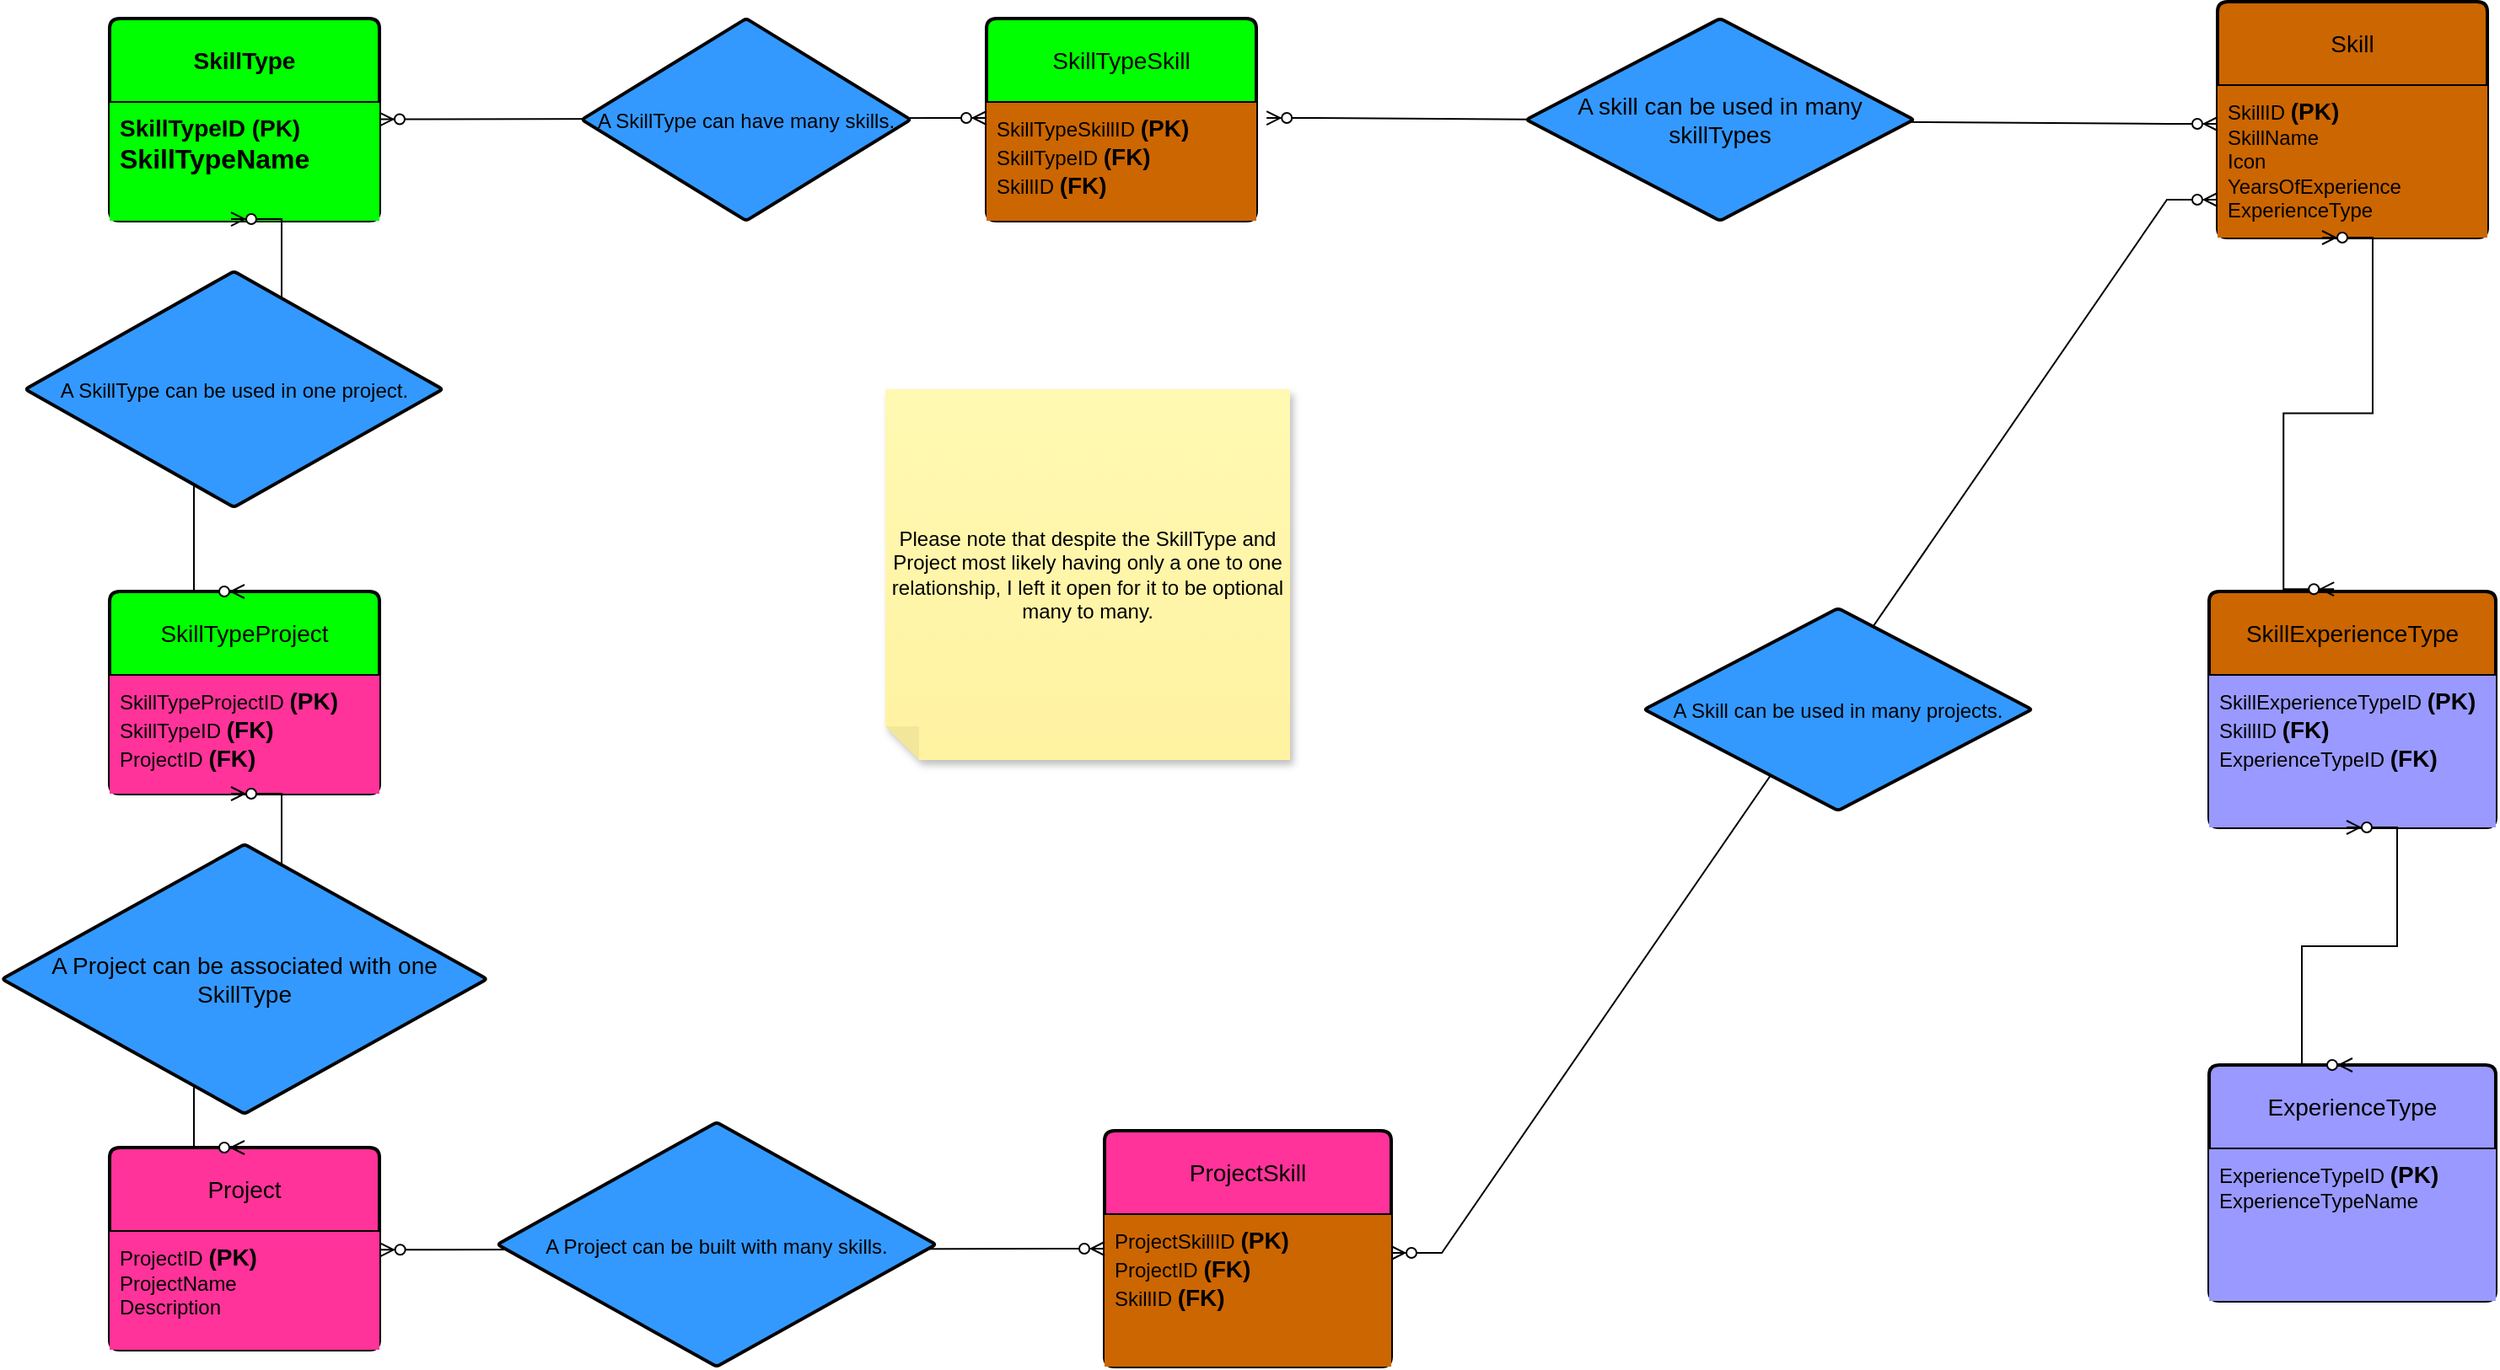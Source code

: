 <mxfile version="24.9.0">
  <diagram id="R2lEEEUBdFMjLlhIrx00" name="Page-1">
    <mxGraphModel dx="2130" dy="781" grid="1" gridSize="10" guides="1" tooltips="1" connect="1" arrows="1" fold="1" page="1" pageScale="1" pageWidth="850" pageHeight="1100" math="0" shadow="0" extFonts="Permanent Marker^https://fonts.googleapis.com/css?family=Permanent+Marker">
      <root>
        <mxCell id="0" />
        <mxCell id="1" parent="0" />
        <mxCell id="2te_wfa_4X3YV4hR2Sw0-1" value="Skill" style="swimlane;childLayout=stackLayout;horizontal=1;startSize=50;horizontalStack=0;rounded=1;fontSize=14;fontStyle=0;strokeWidth=2;resizeParent=0;resizeLast=1;shadow=0;dashed=0;align=center;arcSize=4;whiteSpace=wrap;html=1;fillColor=#CC6600;" parent="1" vertex="1">
          <mxGeometry x="1260" y="50" width="160" height="140" as="geometry" />
        </mxCell>
        <mxCell id="2te_wfa_4X3YV4hR2Sw0-2" value="SkillID&amp;nbsp;&lt;b&gt;&lt;font style=&quot;font-size: 14px;&quot;&gt;(PK)&lt;/font&gt;&lt;/b&gt;&lt;div&gt;SkillName&lt;/div&gt;&lt;div&gt;Icon&lt;/div&gt;&lt;div&gt;YearsOfExperience&lt;/div&gt;&lt;div&gt;ExperienceType&lt;/div&gt;" style="align=left;strokeColor=none;fillColor=#CC6600;spacingLeft=4;fontSize=12;verticalAlign=top;resizable=0;rotatable=0;part=1;html=1;" parent="2te_wfa_4X3YV4hR2Sw0-1" vertex="1">
          <mxGeometry y="50" width="160" height="90" as="geometry" />
        </mxCell>
        <mxCell id="2te_wfa_4X3YV4hR2Sw0-3" value="ProjectSkill" style="swimlane;childLayout=stackLayout;horizontal=1;startSize=50;horizontalStack=0;rounded=1;fontSize=14;fontStyle=0;strokeWidth=2;resizeParent=0;resizeLast=1;shadow=0;dashed=0;align=center;arcSize=4;whiteSpace=wrap;html=1;fillColor=#FF3399;" parent="1" vertex="1">
          <mxGeometry x="600" y="720" width="170" height="140" as="geometry" />
        </mxCell>
        <mxCell id="2te_wfa_4X3YV4hR2Sw0-4" value="ProjectSkillID&amp;nbsp;&lt;b&gt;&lt;font style=&quot;font-size: 14px;&quot;&gt;(PK)&lt;/font&gt;&lt;/b&gt;&lt;div&gt;ProjectID&amp;nbsp;&lt;b style=&quot;background-color: initial;&quot;&gt;&lt;font style=&quot;font-size: 14px;&quot;&gt;(FK)&lt;/font&gt;&lt;/b&gt;&lt;/div&gt;&lt;div&gt;SkillID&amp;nbsp;&lt;b style=&quot;background-color: initial;&quot;&gt;&lt;font style=&quot;font-size: 14px;&quot;&gt;(FK)&lt;/font&gt;&lt;/b&gt;&lt;/div&gt;" style="align=left;strokeColor=none;fillColor=#CC6600;spacingLeft=4;fontSize=12;verticalAlign=top;resizable=1;rotatable=0;part=1;html=1;" parent="2te_wfa_4X3YV4hR2Sw0-3" vertex="1">
          <mxGeometry y="50" width="170" height="90" as="geometry" />
        </mxCell>
        <mxCell id="2te_wfa_4X3YV4hR2Sw0-5" value="" style="edgeStyle=entityRelationEdgeStyle;fontSize=12;html=1;endArrow=ERzeroToMany;endFill=1;startArrow=ERzeroToMany;rounded=0;entryX=0;entryY=0.25;entryDx=0;entryDy=0;exitX=1.038;exitY=0.129;exitDx=0;exitDy=0;exitPerimeter=0;" parent="1" source="2te_wfa_4X3YV4hR2Sw0-15" target="2te_wfa_4X3YV4hR2Sw0-2" edge="1">
          <mxGeometry width="100" height="100" relative="1" as="geometry">
            <mxPoint x="850" y="123" as="sourcePoint" />
            <mxPoint x="230" y="590" as="targetPoint" />
            <Array as="points">
              <mxPoint x="60" y="530" />
            </Array>
          </mxGeometry>
        </mxCell>
        <mxCell id="2te_wfa_4X3YV4hR2Sw0-10" value="Project" style="swimlane;childLayout=stackLayout;horizontal=1;startSize=50;horizontalStack=0;rounded=1;fontSize=14;fontStyle=0;strokeWidth=2;resizeParent=0;resizeLast=1;shadow=0;dashed=0;align=center;arcSize=4;whiteSpace=wrap;html=1;fillColor=#FF3399;" parent="1" vertex="1">
          <mxGeometry x="10" y="730" width="160" height="120" as="geometry" />
        </mxCell>
        <mxCell id="2te_wfa_4X3YV4hR2Sw0-11" value="ProjectID&amp;nbsp;&lt;b&gt;&lt;font style=&quot;font-size: 14px;&quot;&gt;(PK)&lt;/font&gt;&lt;/b&gt;&lt;div&gt;ProjectName&lt;/div&gt;&lt;div&gt;Description&lt;/div&gt;&lt;div&gt;&lt;br&gt;&lt;/div&gt;" style="align=left;strokeColor=none;fillColor=#FF3399;spacingLeft=4;fontSize=12;verticalAlign=top;resizable=0;rotatable=0;part=1;html=1;" parent="2te_wfa_4X3YV4hR2Sw0-10" vertex="1">
          <mxGeometry y="50" width="160" height="70" as="geometry" />
        </mxCell>
        <mxCell id="2te_wfa_4X3YV4hR2Sw0-14" value="SkillTypeSkill" style="swimlane;childLayout=stackLayout;horizontal=1;startSize=50;horizontalStack=0;rounded=1;fontSize=14;fontStyle=0;strokeWidth=2;resizeParent=0;resizeLast=1;shadow=0;dashed=0;align=center;arcSize=4;whiteSpace=wrap;html=1;fillColor=#00FF00;" parent="1" vertex="1">
          <mxGeometry x="530" y="60" width="160" height="120" as="geometry" />
        </mxCell>
        <mxCell id="2te_wfa_4X3YV4hR2Sw0-15" value="SkillTypeSkillID&amp;nbsp;&lt;b&gt;&lt;font style=&quot;font-size: 14px;&quot;&gt;(PK)&lt;/font&gt;&lt;/b&gt;&lt;div&gt;SkillTypeID&amp;nbsp;&lt;b style=&quot;background-color: initial;&quot;&gt;&lt;font style=&quot;font-size: 14px;&quot;&gt;(FK)&lt;/font&gt;&lt;/b&gt;&lt;/div&gt;&lt;div&gt;SkillID&amp;nbsp;&lt;b style=&quot;background-color: initial;&quot;&gt;&lt;font style=&quot;font-size: 14px;&quot;&gt;(FK)&lt;/font&gt;&lt;/b&gt;&lt;/div&gt;" style="align=left;strokeColor=none;fillColor=#CC6600;spacingLeft=4;fontSize=12;verticalAlign=top;resizable=0;rotatable=0;part=1;html=1;" parent="2te_wfa_4X3YV4hR2Sw0-14" vertex="1">
          <mxGeometry y="50" width="160" height="70" as="geometry" />
        </mxCell>
        <mxCell id="2te_wfa_4X3YV4hR2Sw0-19" value="" style="edgeStyle=entityRelationEdgeStyle;fontSize=12;html=1;endArrow=ERzeroToMany;endFill=1;startArrow=ERzeroToMany;rounded=0;" parent="1" edge="1">
          <mxGeometry width="100" height="100" relative="1" as="geometry">
            <mxPoint x="170" y="119.76" as="sourcePoint" />
            <mxPoint x="530" y="119" as="targetPoint" />
            <Array as="points">
              <mxPoint x="-555" y="508.76" />
            </Array>
          </mxGeometry>
        </mxCell>
        <mxCell id="2te_wfa_4X3YV4hR2Sw0-20" value="&lt;b&gt;&lt;font style=&quot;font-size: 14px;&quot;&gt;SkillType&lt;/font&gt;&lt;/b&gt;" style="swimlane;childLayout=stackLayout;horizontal=1;startSize=50;horizontalStack=0;rounded=1;fontSize=14;fontStyle=0;strokeWidth=2;resizeParent=0;resizeLast=1;shadow=0;dashed=0;align=center;arcSize=4;whiteSpace=wrap;html=1;fillColor=#00FF00;" parent="1" vertex="1">
          <mxGeometry x="10" y="60" width="160" height="120" as="geometry" />
        </mxCell>
        <mxCell id="2te_wfa_4X3YV4hR2Sw0-21" value="&lt;b&gt;&lt;font style=&quot;font-size: 14px;&quot;&gt;SkillTypeID (PK)&lt;/font&gt;&lt;/b&gt;&lt;div&gt;&lt;b&gt;&lt;font size=&quot;3&quot;&gt;SkillTypeName&lt;/font&gt;&lt;/b&gt;&lt;/div&gt;" style="align=left;strokeColor=none;fillColor=#00FF00;spacingLeft=4;fontSize=12;verticalAlign=top;resizable=0;rotatable=0;part=1;html=1;" parent="2te_wfa_4X3YV4hR2Sw0-20" vertex="1">
          <mxGeometry y="50" width="160" height="70" as="geometry" />
        </mxCell>
        <mxCell id="2te_wfa_4X3YV4hR2Sw0-34" value="" style="edgeStyle=entityRelationEdgeStyle;fontSize=12;html=1;endArrow=ERzeroToMany;endFill=1;startArrow=ERzeroToMany;rounded=0;exitX=1.002;exitY=0.152;exitDx=0;exitDy=0;exitPerimeter=0;" parent="1" source="2te_wfa_4X3YV4hR2Sw0-11" edge="1">
          <mxGeometry width="100" height="100" relative="1" as="geometry">
            <mxPoint x="190" y="789.47" as="sourcePoint" />
            <mxPoint x="600" y="790" as="targetPoint" />
            <Array as="points">
              <mxPoint x="-535" y="1178.47" />
            </Array>
          </mxGeometry>
        </mxCell>
        <mxCell id="2te_wfa_4X3YV4hR2Sw0-33" value="&lt;font style=&quot;font-size: 12px;&quot;&gt;A SkillType can have many skills.&lt;/font&gt;" style="rhombus;whiteSpace=wrap;html=1;fontSize=14;fontStyle=0;startSize=50;rounded=1;strokeWidth=2;shadow=0;dashed=0;arcSize=4;fillColor=#3399FF;" parent="1" vertex="1">
          <mxGeometry x="290" y="60" width="195" height="120" as="geometry" />
        </mxCell>
        <mxCell id="2te_wfa_4X3YV4hR2Sw0-35" value="SkillTypeProject" style="swimlane;childLayout=stackLayout;horizontal=1;startSize=50;horizontalStack=0;rounded=1;fontSize=14;fontStyle=0;strokeWidth=2;resizeParent=0;resizeLast=1;shadow=0;dashed=0;align=center;arcSize=4;whiteSpace=wrap;html=1;fillColor=#00FF00;" parent="1" vertex="1">
          <mxGeometry x="10" y="400" width="160" height="120" as="geometry" />
        </mxCell>
        <mxCell id="2te_wfa_4X3YV4hR2Sw0-36" value="SkillTypeProjectID&amp;nbsp;&lt;b&gt;&lt;font style=&quot;font-size: 14px;&quot;&gt;(PK)&lt;/font&gt;&lt;/b&gt;&lt;div&gt;SkillTypeID&amp;nbsp;&lt;b style=&quot;background-color: initial;&quot;&gt;&lt;font style=&quot;font-size: 14px;&quot;&gt;(FK)&lt;/font&gt;&lt;/b&gt;&lt;/div&gt;&lt;div&gt;ProjectID&amp;nbsp;&lt;b style=&quot;background-color: initial;&quot;&gt;&lt;font style=&quot;font-size: 14px;&quot;&gt;(FK)&lt;/font&gt;&lt;/b&gt;&lt;/div&gt;" style="align=left;strokeColor=none;fillColor=#FF3399;spacingLeft=4;fontSize=12;verticalAlign=top;resizable=0;rotatable=0;part=1;html=1;" parent="2te_wfa_4X3YV4hR2Sw0-35" vertex="1">
          <mxGeometry y="50" width="160" height="70" as="geometry" />
        </mxCell>
        <mxCell id="2te_wfa_4X3YV4hR2Sw0-38" value="" style="edgeStyle=entityRelationEdgeStyle;fontSize=12;html=1;endArrow=ERzeroToMany;endFill=1;startArrow=ERzeroToMany;rounded=0;entryX=0;entryY=0.75;entryDx=0;entryDy=0;exitX=1;exitY=0.25;exitDx=0;exitDy=0;" parent="1" source="2te_wfa_4X3YV4hR2Sw0-4" target="2te_wfa_4X3YV4hR2Sw0-2" edge="1">
          <mxGeometry width="100" height="100" relative="1" as="geometry">
            <mxPoint x="828" y="801" as="sourcePoint" />
            <mxPoint x="1130" y="700" as="targetPoint" />
            <Array as="points">
              <mxPoint x="780" y="790" />
              <mxPoint x="1120" y="640" />
            </Array>
          </mxGeometry>
        </mxCell>
        <mxCell id="2te_wfa_4X3YV4hR2Sw0-30" value="A skill can be used in many skillTypes" style="rhombus;whiteSpace=wrap;html=1;fontSize=14;fontStyle=0;startSize=50;rounded=1;strokeWidth=2;shadow=0;dashed=0;arcSize=4;resize=1;fillColor=#3399FF;" parent="1" vertex="1">
          <mxGeometry x="850" y="60" width="230" height="120" as="geometry" />
        </mxCell>
        <mxCell id="2te_wfa_4X3YV4hR2Sw0-8" value="&lt;font style=&quot;font-size: 12px;&quot;&gt;A Project can be built with many skills.&lt;/font&gt;" style="rhombus;whiteSpace=wrap;html=1;fontSize=14;fontStyle=0;startSize=50;rounded=1;strokeWidth=2;shadow=0;dashed=0;arcSize=4;fillColor=#3399FF;" parent="1" vertex="1">
          <mxGeometry x="240" y="715" width="260" height="145" as="geometry" />
        </mxCell>
        <mxCell id="2te_wfa_4X3YV4hR2Sw0-6" value="&lt;font style=&quot;font-size: 12px;&quot;&gt;A Skill can be used in many projects.&lt;/font&gt;" style="rhombus;whiteSpace=wrap;html=1;fontSize=14;fontStyle=0;startSize=50;rounded=1;strokeWidth=2;shadow=0;dashed=0;arcSize=4;resize=1;fillColor=#3399FF;" parent="1" vertex="1">
          <mxGeometry x="920" y="410" width="230" height="120" as="geometry" />
        </mxCell>
        <mxCell id="2te_wfa_4X3YV4hR2Sw0-44" value="" style="edgeStyle=entityRelationEdgeStyle;fontSize=12;html=1;endArrow=ERzeroToMany;endFill=1;startArrow=ERzeroToMany;rounded=0;exitX=0.45;exitY=0.986;exitDx=0;exitDy=0;exitPerimeter=0;entryX=0.5;entryY=0;entryDx=0;entryDy=0;" parent="1" source="2te_wfa_4X3YV4hR2Sw0-21" target="2te_wfa_4X3YV4hR2Sw0-35" edge="1">
          <mxGeometry width="100" height="100" relative="1" as="geometry">
            <mxPoint x="290" y="370.76" as="sourcePoint" />
            <mxPoint x="650" y="370" as="targetPoint" />
            <Array as="points">
              <mxPoint x="-435" y="759.76" />
            </Array>
          </mxGeometry>
        </mxCell>
        <mxCell id="2te_wfa_4X3YV4hR2Sw0-41" value="&lt;font style=&quot;font-size: 12px;&quot;&gt;A SkillType can be used in one project.&lt;/font&gt;" style="rhombus;whiteSpace=wrap;html=1;fontSize=14;fontStyle=0;startSize=50;rounded=1;strokeWidth=2;shadow=0;dashed=0;arcSize=4;fillColor=#3399FF;" parent="1" vertex="1">
          <mxGeometry x="-40" y="210" width="247.5" height="140" as="geometry" />
        </mxCell>
        <mxCell id="2te_wfa_4X3YV4hR2Sw0-45" value="" style="edgeStyle=entityRelationEdgeStyle;fontSize=12;html=1;endArrow=ERzeroToMany;endFill=1;startArrow=ERzeroToMany;rounded=0;exitX=0.45;exitY=0.986;exitDx=0;exitDy=0;exitPerimeter=0;" parent="1" edge="1">
          <mxGeometry width="100" height="100" relative="1" as="geometry">
            <mxPoint x="82" y="520" as="sourcePoint" />
            <mxPoint x="90" y="730" as="targetPoint" />
            <Array as="points">
              <mxPoint x="-435" y="1100.76" />
            </Array>
          </mxGeometry>
        </mxCell>
        <mxCell id="2te_wfa_4X3YV4hR2Sw0-42" value="A Project can be associated with one SkillType" style="rhombus;whiteSpace=wrap;html=1;fontSize=14;fontStyle=0;startSize=50;rounded=1;strokeWidth=2;shadow=0;dashed=0;arcSize=4;fillColor=#3399FF;" parent="1" vertex="1">
          <mxGeometry x="-53.75" y="550" width="287.5" height="160" as="geometry" />
        </mxCell>
        <mxCell id="2te_wfa_4X3YV4hR2Sw0-48" value="Please note that despite the SkillType and Project most likely having only a one to one relationship, I left it open for it to be optional many to many." style="shape=note;whiteSpace=wrap;html=1;backgroundOutline=1;fontColor=#000000;darkOpacity=0.05;fillColor=#FFF9B2;strokeColor=none;fillStyle=solid;direction=west;gradientDirection=north;gradientColor=#FFF2A1;shadow=1;size=20;pointerEvents=1;" parent="1" vertex="1">
          <mxGeometry x="470" y="280" width="240" height="220" as="geometry" />
        </mxCell>
        <mxCell id="E1TpHn2PlvXWTSZgjYdX-1" value="SkillExperienceType" style="swimlane;childLayout=stackLayout;horizontal=1;startSize=50;horizontalStack=0;rounded=1;fontSize=14;fontStyle=0;strokeWidth=2;resizeParent=0;resizeLast=1;shadow=0;dashed=0;align=center;arcSize=4;whiteSpace=wrap;html=1;fillColor=#CC6600;" parent="1" vertex="1">
          <mxGeometry x="1255" y="400" width="170" height="140" as="geometry" />
        </mxCell>
        <mxCell id="E1TpHn2PlvXWTSZgjYdX-2" value="SkillExperienceTypeID&amp;nbsp;&lt;b&gt;&lt;font style=&quot;font-size: 14px;&quot;&gt;(PK)&lt;/font&gt;&lt;/b&gt;&lt;div&gt;SkillID&amp;nbsp;&lt;b style=&quot;background-color: initial;&quot;&gt;&lt;font style=&quot;font-size: 14px;&quot;&gt;(FK)&lt;/font&gt;&lt;/b&gt;&lt;/div&gt;&lt;div&gt;ExperienceTypeID&amp;nbsp;&lt;b style=&quot;background-color: initial;&quot;&gt;&lt;font style=&quot;font-size: 14px;&quot;&gt;(FK)&lt;/font&gt;&lt;/b&gt;&lt;br&gt;&lt;div&gt;&lt;br&gt;&lt;/div&gt;&lt;/div&gt;" style="align=left;strokeColor=none;fillColor=#9999FF;spacingLeft=4;fontSize=12;verticalAlign=top;resizable=1;rotatable=0;part=1;html=1;" parent="E1TpHn2PlvXWTSZgjYdX-1" vertex="1">
          <mxGeometry y="50" width="170" height="90" as="geometry" />
        </mxCell>
        <mxCell id="E1TpHn2PlvXWTSZgjYdX-5" value="ExperienceType" style="swimlane;childLayout=stackLayout;horizontal=1;startSize=50;horizontalStack=0;rounded=1;fontSize=14;fontStyle=0;strokeWidth=2;resizeParent=0;resizeLast=1;shadow=0;dashed=0;align=center;arcSize=4;whiteSpace=wrap;html=1;fillColor=#9999FF;" parent="1" vertex="1">
          <mxGeometry x="1255" y="681" width="170" height="140" as="geometry" />
        </mxCell>
        <mxCell id="E1TpHn2PlvXWTSZgjYdX-6" value="&lt;div&gt;&lt;div&gt;ExperienceTypeID&amp;nbsp;&lt;b style=&quot;background-color: initial;&quot;&gt;&lt;font style=&quot;font-size: 14px;&quot;&gt;(PK)&lt;/font&gt;&lt;/b&gt;&lt;/div&gt;&lt;/div&gt;&lt;div&gt;ExperienceTypeName&lt;/div&gt;" style="align=left;strokeColor=none;fillColor=#9999FF;spacingLeft=4;fontSize=12;verticalAlign=top;resizable=1;rotatable=0;part=1;html=1;" parent="E1TpHn2PlvXWTSZgjYdX-5" vertex="1">
          <mxGeometry y="50" width="170" height="90" as="geometry" />
        </mxCell>
        <mxCell id="E1TpHn2PlvXWTSZgjYdX-7" value="" style="edgeStyle=entityRelationEdgeStyle;fontSize=12;html=1;endArrow=ERzeroToMany;endFill=1;startArrow=ERzeroToMany;rounded=0;exitX=0.45;exitY=0.986;exitDx=0;exitDy=0;exitPerimeter=0;entryX=0.436;entryY=-0.01;entryDx=0;entryDy=0;entryPerimeter=0;" parent="1" target="E1TpHn2PlvXWTSZgjYdX-1" edge="1">
          <mxGeometry width="100" height="100" relative="1" as="geometry">
            <mxPoint x="1322" y="190" as="sourcePoint" />
            <mxPoint x="1330" y="411" as="targetPoint" />
            <Array as="points">
              <mxPoint x="805" y="770.76" />
              <mxPoint x="1330" y="340" />
              <mxPoint x="1370" y="340" />
            </Array>
          </mxGeometry>
        </mxCell>
        <mxCell id="E1TpHn2PlvXWTSZgjYdX-8" value="" style="edgeStyle=entityRelationEdgeStyle;fontSize=12;html=1;endArrow=ERzeroToMany;endFill=1;startArrow=ERzeroToMany;rounded=0;exitX=0.45;exitY=0.986;exitDx=0;exitDy=0;exitPerimeter=0;entryX=0.5;entryY=0;entryDx=0;entryDy=0;" parent="1" target="E1TpHn2PlvXWTSZgjYdX-5" edge="1">
          <mxGeometry width="100" height="100" relative="1" as="geometry">
            <mxPoint x="1336.5" y="540" as="sourcePoint" />
            <mxPoint x="1343.5" y="749" as="targetPoint" />
            <Array as="points">
              <mxPoint x="819.5" y="1120.76" />
              <mxPoint x="1344.5" y="690" />
              <mxPoint x="1384.5" y="690" />
            </Array>
          </mxGeometry>
        </mxCell>
      </root>
    </mxGraphModel>
  </diagram>
</mxfile>

